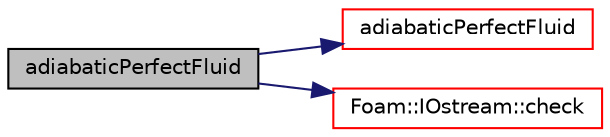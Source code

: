 digraph "adiabaticPerfectFluid"
{
  bgcolor="transparent";
  edge [fontname="Helvetica",fontsize="10",labelfontname="Helvetica",labelfontsize="10"];
  node [fontname="Helvetica",fontsize="10",shape=record];
  rankdir="LR";
  Node6 [label="adiabaticPerfectFluid",height=0.2,width=0.4,color="black", fillcolor="grey75", style="filled", fontcolor="black"];
  Node6 -> Node7 [color="midnightblue",fontsize="10",style="solid",fontname="Helvetica"];
  Node7 [label="adiabaticPerfectFluid",height=0.2,width=0.4,color="red",URL="$a31585.html#a0aa0f2f373d7c4031caa23b26100a2a7",tooltip="Construct from components. "];
  Node6 -> Node11 [color="midnightblue",fontsize="10",style="solid",fontname="Helvetica"];
  Node11 [label="Foam::IOstream::check",height=0.2,width=0.4,color="red",URL="$a27333.html#a367eb3425fc4e8270e2aa961df8ac8a5",tooltip="Check IOstream status for given operation. "];
}
